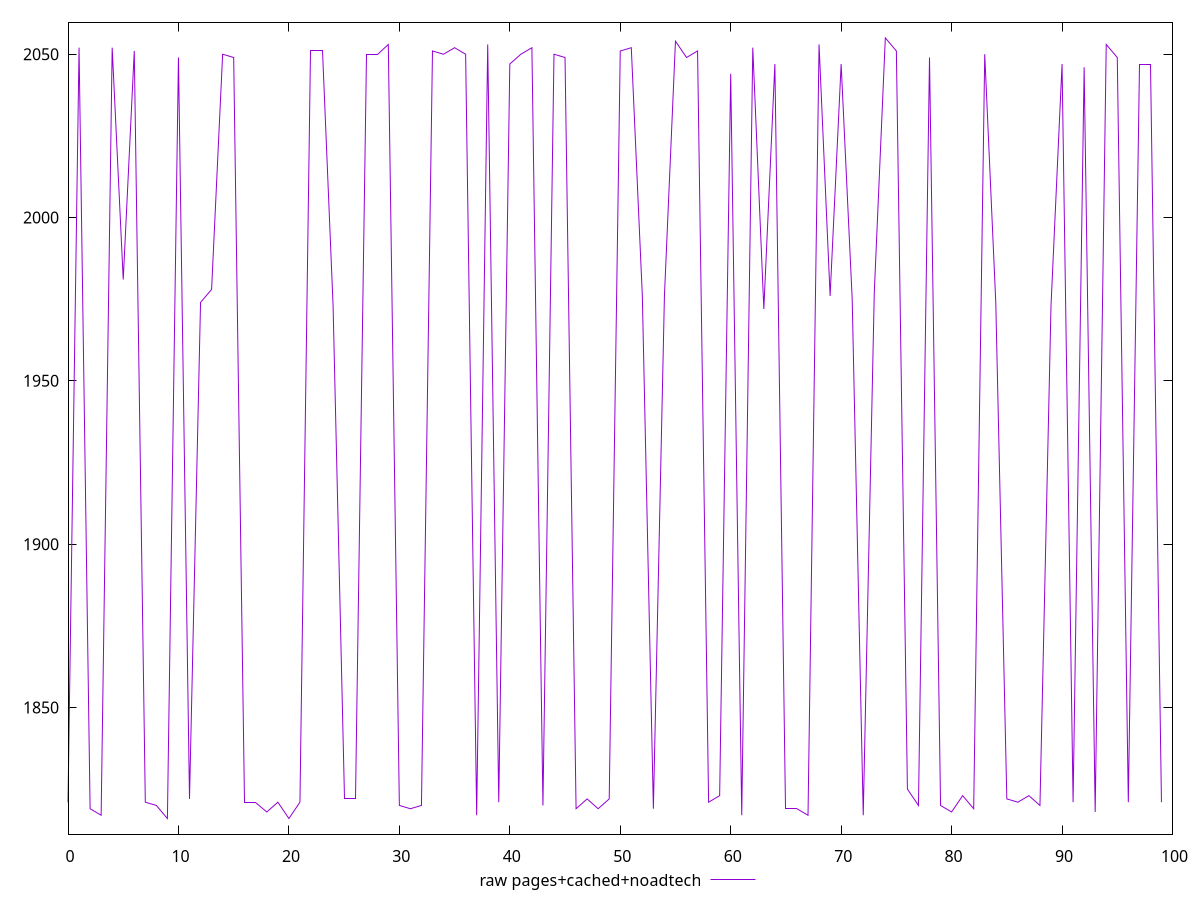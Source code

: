 $_rawPagesCachedNoadtech <<EOF
1821
2052
1819
1817
2052
1981
2051
1821
1820
1816
2049
1822
1974
1978
2050
2049
1821
1821
1818
1821
1816
1821
2051
2051
1973
1822
1822
2050
2050
2053
1820
1819
1820
2051
2050
2052
2050
1817
2053
1821
2047
2050
2052
1820
2050
2049
1819
1822
1819
1822
2051
2052
1976
1819
1976
2054
2049
2051
1821
1823
2044
1817
2052
1972
2047
1819
1819
1817
2053
1976
2047
1975
1817
1977
2055
2051
1825
1820
2049
1820
1818
1823
1819
2050
1974
1822
1821
1823
1820
1973
2047
1821
2046
1818
2053
2049
1821
2047
2047
1821
EOF
set key outside below
set terminal pngcairo
set output "report_00005_2020-11-02T22-26-11.212Z/metrics/pages+cached+noadtech//raw.png"
set yrange [1811.22:2059.78]
plot $_rawPagesCachedNoadtech title "raw pages+cached+noadtech" with line ,